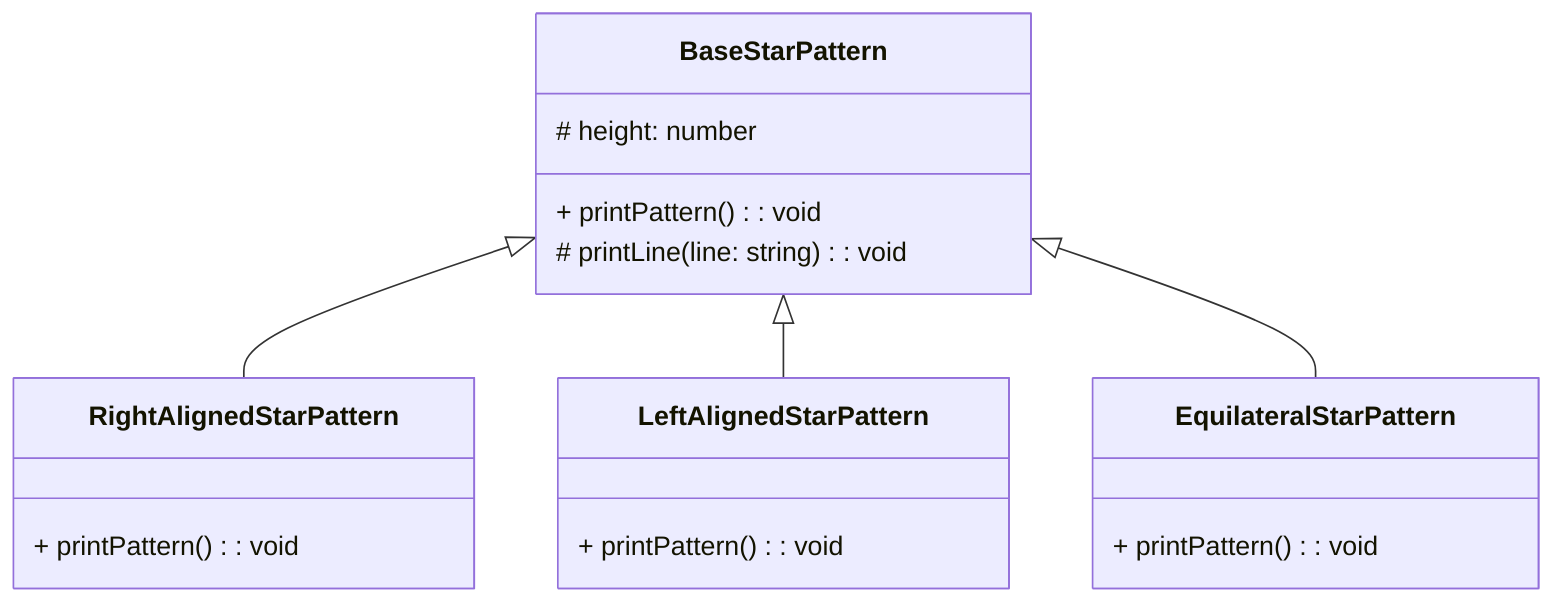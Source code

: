 classDiagram
    class BaseStarPattern {
        # height: number
        + printPattern(): void
        # printLine(line: string): void
    }

    class RightAlignedStarPattern {
        + printPattern(): void
    }

    class LeftAlignedStarPattern {
        + printPattern(): void
    }

    class EquilateralStarPattern {
        + printPattern(): void
    }

    BaseStarPattern <|-- RightAlignedStarPattern
    BaseStarPattern <|-- LeftAlignedStarPattern
    BaseStarPattern <|-- EquilateralStarPattern